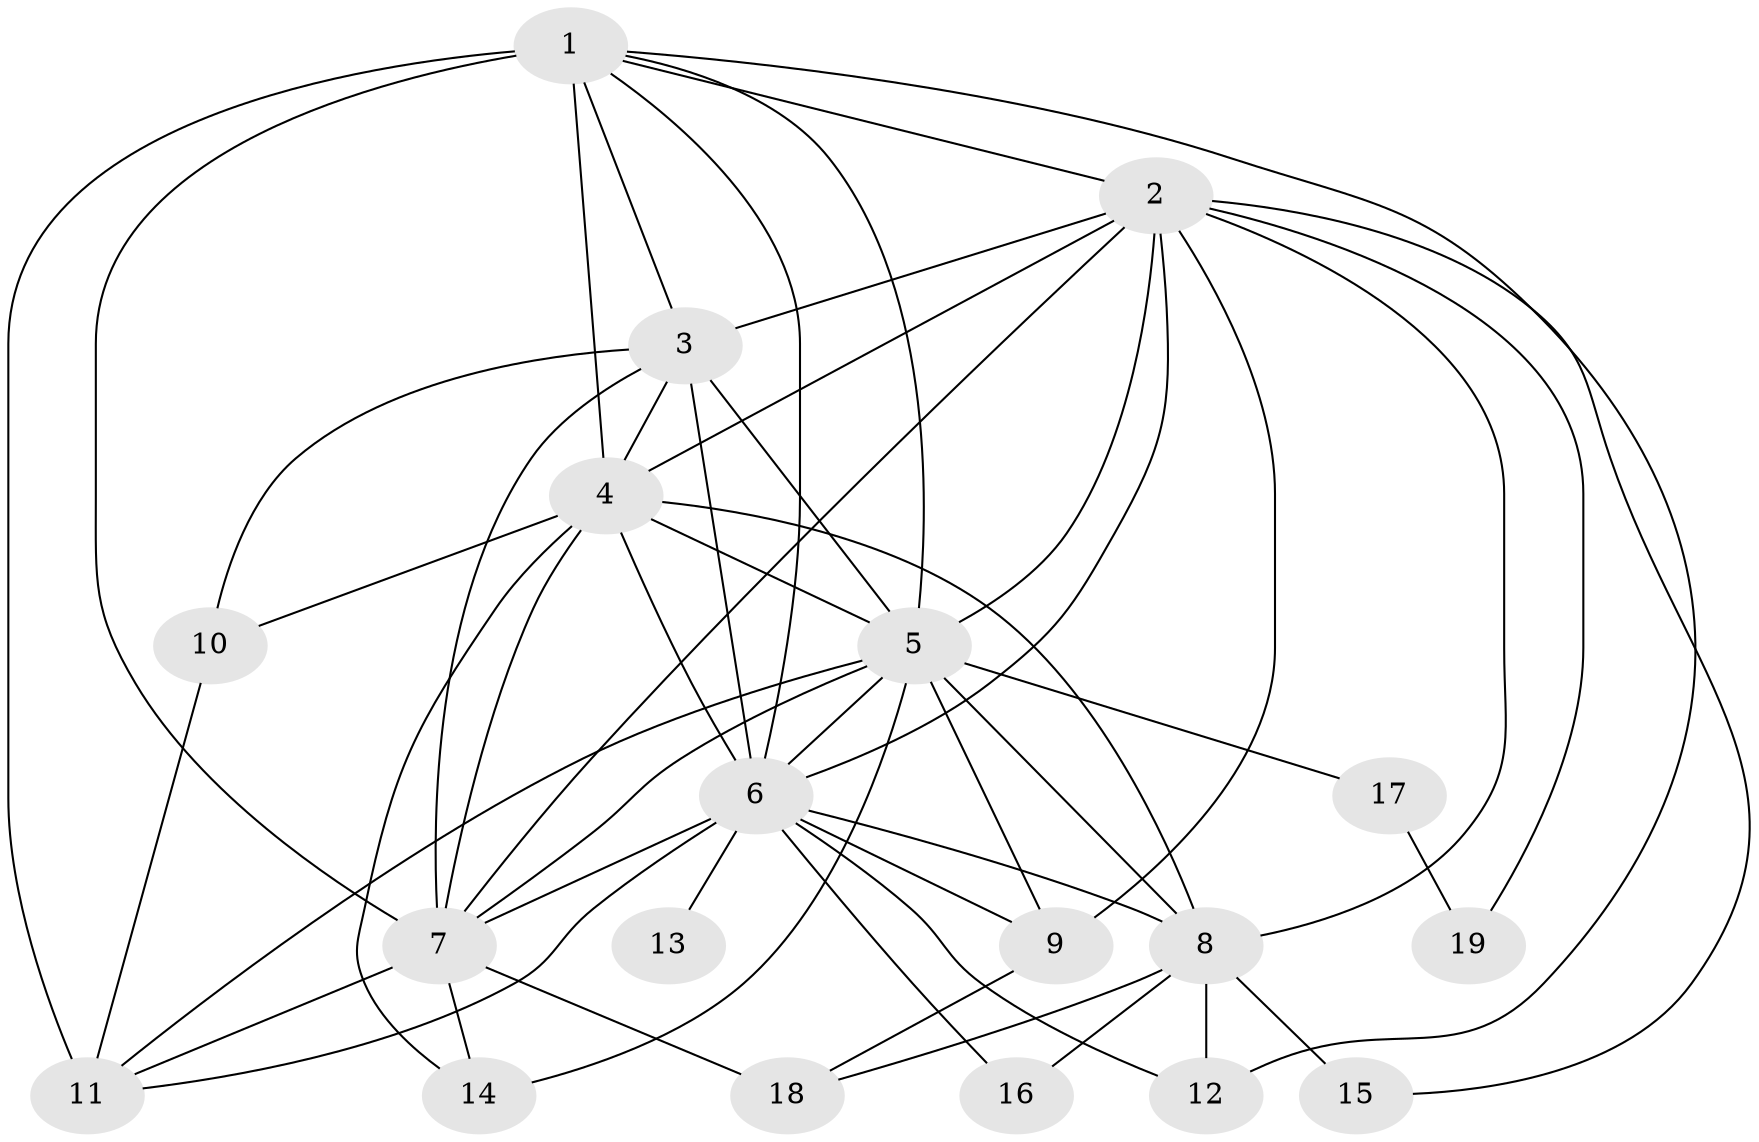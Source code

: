 // original degree distribution, {16: 0.01639344262295082, 14: 0.01639344262295082, 15: 0.03278688524590164, 19: 0.01639344262295082, 18: 0.01639344262295082, 26: 0.01639344262295082, 20: 0.01639344262295082, 12: 0.01639344262295082, 9: 0.01639344262295082, 6: 0.01639344262295082, 4: 0.03278688524590164, 2: 0.5245901639344263, 7: 0.01639344262295082, 3: 0.2459016393442623}
// Generated by graph-tools (version 1.1) at 2025/49/03/04/25 22:49:19]
// undirected, 19 vertices, 52 edges
graph export_dot {
  node [color=gray90,style=filled];
  1;
  2;
  3;
  4;
  5;
  6;
  7;
  8;
  9;
  10;
  11;
  12;
  13;
  14;
  15;
  16;
  17;
  18;
  19;
  1 -- 2 [weight=1.0];
  1 -- 3 [weight=1.0];
  1 -- 4 [weight=3.0];
  1 -- 5 [weight=1.0];
  1 -- 6 [weight=3.0];
  1 -- 7 [weight=1.0];
  1 -- 11 [weight=5.0];
  1 -- 12 [weight=1.0];
  2 -- 3 [weight=1.0];
  2 -- 4 [weight=2.0];
  2 -- 5 [weight=2.0];
  2 -- 6 [weight=3.0];
  2 -- 7 [weight=1.0];
  2 -- 8 [weight=1.0];
  2 -- 9 [weight=1.0];
  2 -- 15 [weight=1.0];
  2 -- 19 [weight=1.0];
  3 -- 4 [weight=2.0];
  3 -- 5 [weight=1.0];
  3 -- 6 [weight=4.0];
  3 -- 7 [weight=2.0];
  3 -- 10 [weight=4.0];
  4 -- 5 [weight=3.0];
  4 -- 6 [weight=10.0];
  4 -- 7 [weight=3.0];
  4 -- 8 [weight=9.0];
  4 -- 10 [weight=2.0];
  4 -- 14 [weight=1.0];
  5 -- 6 [weight=3.0];
  5 -- 7 [weight=1.0];
  5 -- 8 [weight=1.0];
  5 -- 9 [weight=1.0];
  5 -- 11 [weight=1.0];
  5 -- 14 [weight=2.0];
  5 -- 17 [weight=1.0];
  6 -- 7 [weight=3.0];
  6 -- 8 [weight=2.0];
  6 -- 9 [weight=3.0];
  6 -- 11 [weight=3.0];
  6 -- 12 [weight=1.0];
  6 -- 13 [weight=2.0];
  6 -- 16 [weight=1.0];
  7 -- 11 [weight=1.0];
  7 -- 14 [weight=1.0];
  7 -- 18 [weight=2.0];
  8 -- 12 [weight=2.0];
  8 -- 15 [weight=2.0];
  8 -- 16 [weight=1.0];
  8 -- 18 [weight=1.0];
  9 -- 18 [weight=1.0];
  10 -- 11 [weight=1.0];
  17 -- 19 [weight=1.0];
}
